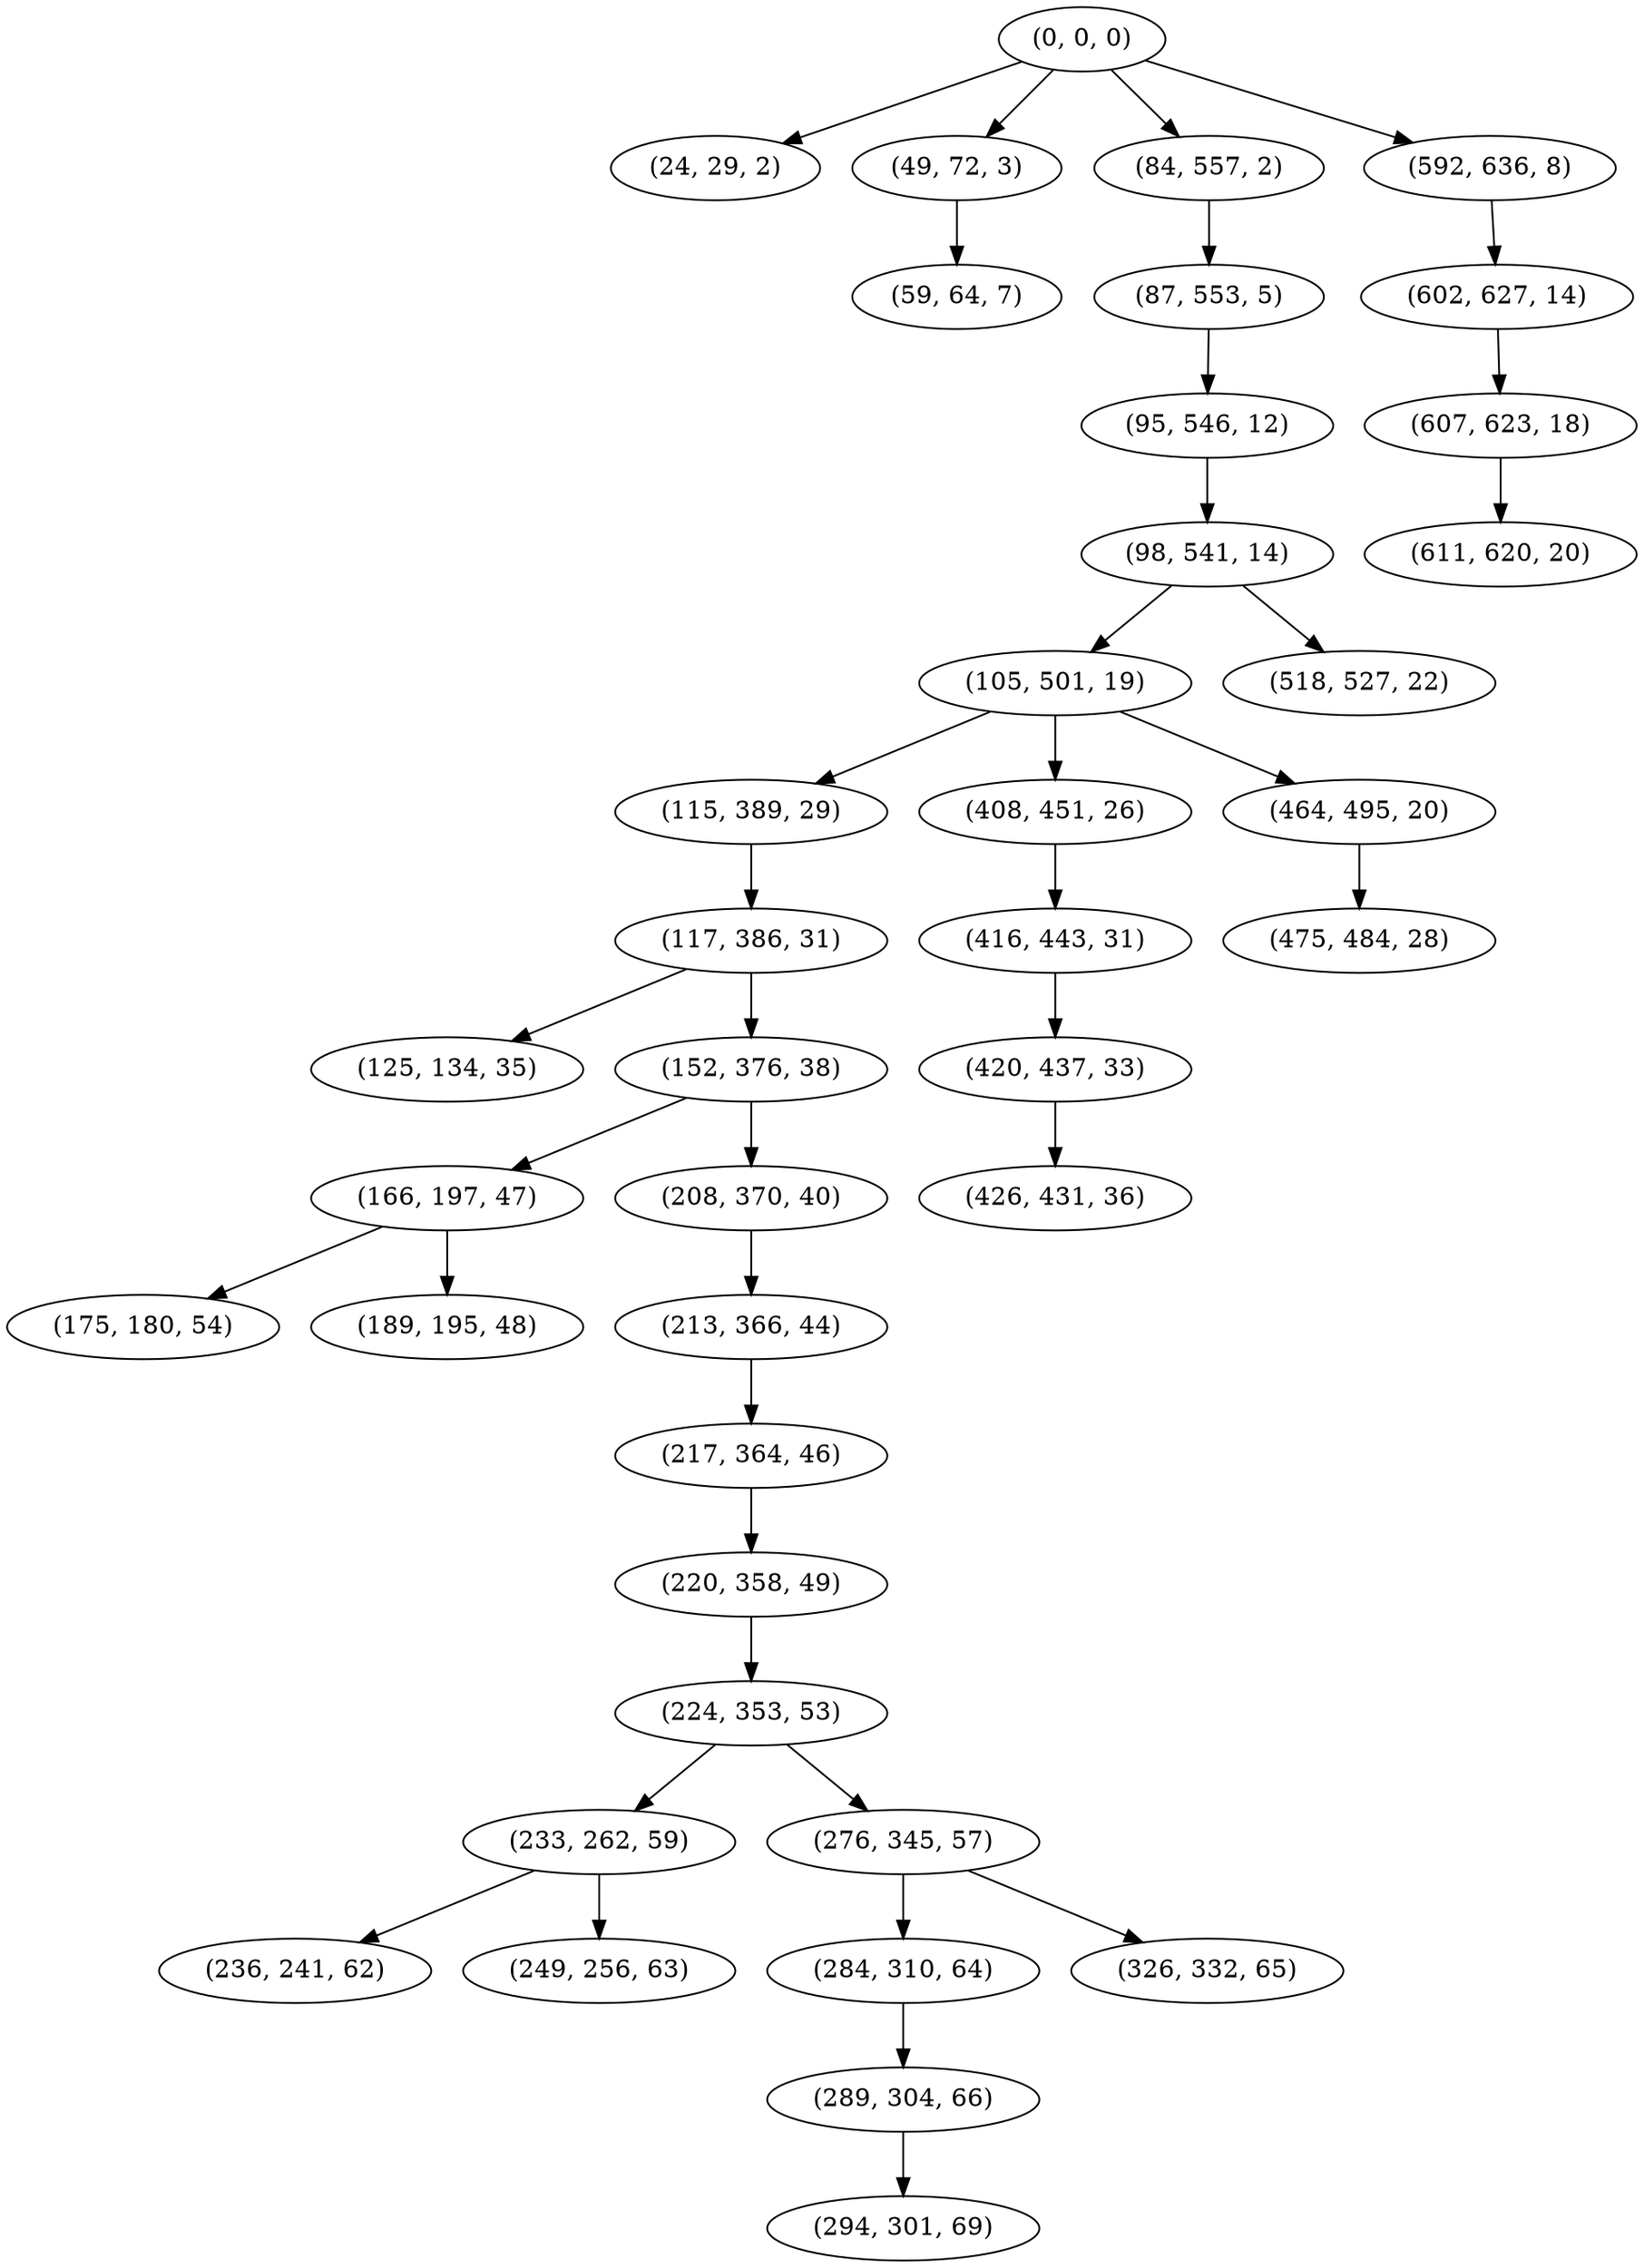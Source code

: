 digraph tree {
    "(0, 0, 0)";
    "(24, 29, 2)";
    "(49, 72, 3)";
    "(59, 64, 7)";
    "(84, 557, 2)";
    "(87, 553, 5)";
    "(95, 546, 12)";
    "(98, 541, 14)";
    "(105, 501, 19)";
    "(115, 389, 29)";
    "(117, 386, 31)";
    "(125, 134, 35)";
    "(152, 376, 38)";
    "(166, 197, 47)";
    "(175, 180, 54)";
    "(189, 195, 48)";
    "(208, 370, 40)";
    "(213, 366, 44)";
    "(217, 364, 46)";
    "(220, 358, 49)";
    "(224, 353, 53)";
    "(233, 262, 59)";
    "(236, 241, 62)";
    "(249, 256, 63)";
    "(276, 345, 57)";
    "(284, 310, 64)";
    "(289, 304, 66)";
    "(294, 301, 69)";
    "(326, 332, 65)";
    "(408, 451, 26)";
    "(416, 443, 31)";
    "(420, 437, 33)";
    "(426, 431, 36)";
    "(464, 495, 20)";
    "(475, 484, 28)";
    "(518, 527, 22)";
    "(592, 636, 8)";
    "(602, 627, 14)";
    "(607, 623, 18)";
    "(611, 620, 20)";
    "(0, 0, 0)" -> "(24, 29, 2)";
    "(0, 0, 0)" -> "(49, 72, 3)";
    "(0, 0, 0)" -> "(84, 557, 2)";
    "(0, 0, 0)" -> "(592, 636, 8)";
    "(49, 72, 3)" -> "(59, 64, 7)";
    "(84, 557, 2)" -> "(87, 553, 5)";
    "(87, 553, 5)" -> "(95, 546, 12)";
    "(95, 546, 12)" -> "(98, 541, 14)";
    "(98, 541, 14)" -> "(105, 501, 19)";
    "(98, 541, 14)" -> "(518, 527, 22)";
    "(105, 501, 19)" -> "(115, 389, 29)";
    "(105, 501, 19)" -> "(408, 451, 26)";
    "(105, 501, 19)" -> "(464, 495, 20)";
    "(115, 389, 29)" -> "(117, 386, 31)";
    "(117, 386, 31)" -> "(125, 134, 35)";
    "(117, 386, 31)" -> "(152, 376, 38)";
    "(152, 376, 38)" -> "(166, 197, 47)";
    "(152, 376, 38)" -> "(208, 370, 40)";
    "(166, 197, 47)" -> "(175, 180, 54)";
    "(166, 197, 47)" -> "(189, 195, 48)";
    "(208, 370, 40)" -> "(213, 366, 44)";
    "(213, 366, 44)" -> "(217, 364, 46)";
    "(217, 364, 46)" -> "(220, 358, 49)";
    "(220, 358, 49)" -> "(224, 353, 53)";
    "(224, 353, 53)" -> "(233, 262, 59)";
    "(224, 353, 53)" -> "(276, 345, 57)";
    "(233, 262, 59)" -> "(236, 241, 62)";
    "(233, 262, 59)" -> "(249, 256, 63)";
    "(276, 345, 57)" -> "(284, 310, 64)";
    "(276, 345, 57)" -> "(326, 332, 65)";
    "(284, 310, 64)" -> "(289, 304, 66)";
    "(289, 304, 66)" -> "(294, 301, 69)";
    "(408, 451, 26)" -> "(416, 443, 31)";
    "(416, 443, 31)" -> "(420, 437, 33)";
    "(420, 437, 33)" -> "(426, 431, 36)";
    "(464, 495, 20)" -> "(475, 484, 28)";
    "(592, 636, 8)" -> "(602, 627, 14)";
    "(602, 627, 14)" -> "(607, 623, 18)";
    "(607, 623, 18)" -> "(611, 620, 20)";
}
